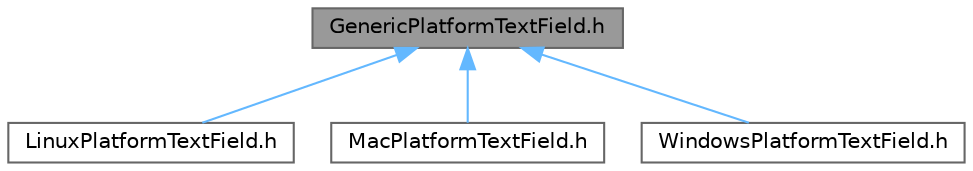 digraph "GenericPlatformTextField.h"
{
 // INTERACTIVE_SVG=YES
 // LATEX_PDF_SIZE
  bgcolor="transparent";
  edge [fontname=Helvetica,fontsize=10,labelfontname=Helvetica,labelfontsize=10];
  node [fontname=Helvetica,fontsize=10,shape=box,height=0.2,width=0.4];
  Node1 [id="Node000001",label="GenericPlatformTextField.h",height=0.2,width=0.4,color="gray40", fillcolor="grey60", style="filled", fontcolor="black",tooltip=" "];
  Node1 -> Node2 [id="edge1_Node000001_Node000002",dir="back",color="steelblue1",style="solid",tooltip=" "];
  Node2 [id="Node000002",label="LinuxPlatformTextField.h",height=0.2,width=0.4,color="grey40", fillcolor="white", style="filled",URL="$d8/d5e/LinuxPlatformTextField_8h.html",tooltip=" "];
  Node1 -> Node3 [id="edge2_Node000001_Node000003",dir="back",color="steelblue1",style="solid",tooltip=" "];
  Node3 [id="Node000003",label="MacPlatformTextField.h",height=0.2,width=0.4,color="grey40", fillcolor="white", style="filled",URL="$d7/db7/MacPlatformTextField_8h.html",tooltip=" "];
  Node1 -> Node4 [id="edge3_Node000001_Node000004",dir="back",color="steelblue1",style="solid",tooltip=" "];
  Node4 [id="Node000004",label="WindowsPlatformTextField.h",height=0.2,width=0.4,color="grey40", fillcolor="white", style="filled",URL="$d6/df1/WindowsPlatformTextField_8h.html",tooltip=" "];
}
